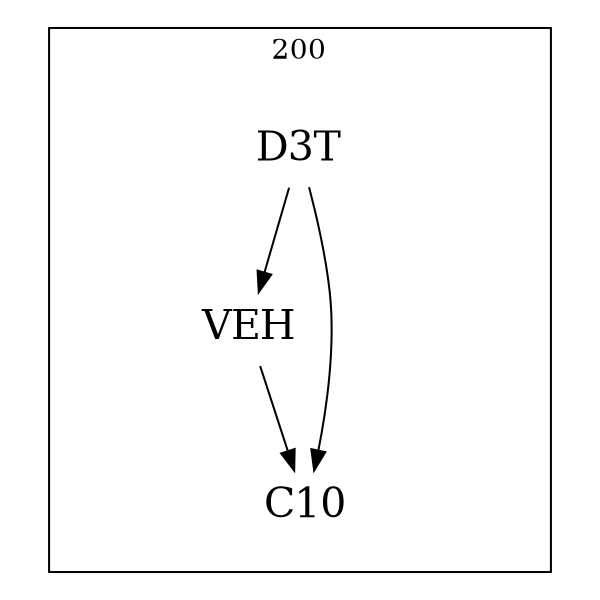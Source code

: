 strict digraph DAGS {
	size = "4,4!" ; ratio ="fill"; subgraph cluster_0{
			labeldoc = "t";
			label = "200";node	[label= VEH, shape = plaintext, fontsize=20] VEH;node	[label= D3T, shape = plaintext, fontsize=20] D3T;node	[label= C10, shape = plaintext, fontsize=20] C10;
VEH->C10;
D3T->VEH;
D3T->C10;
	}}